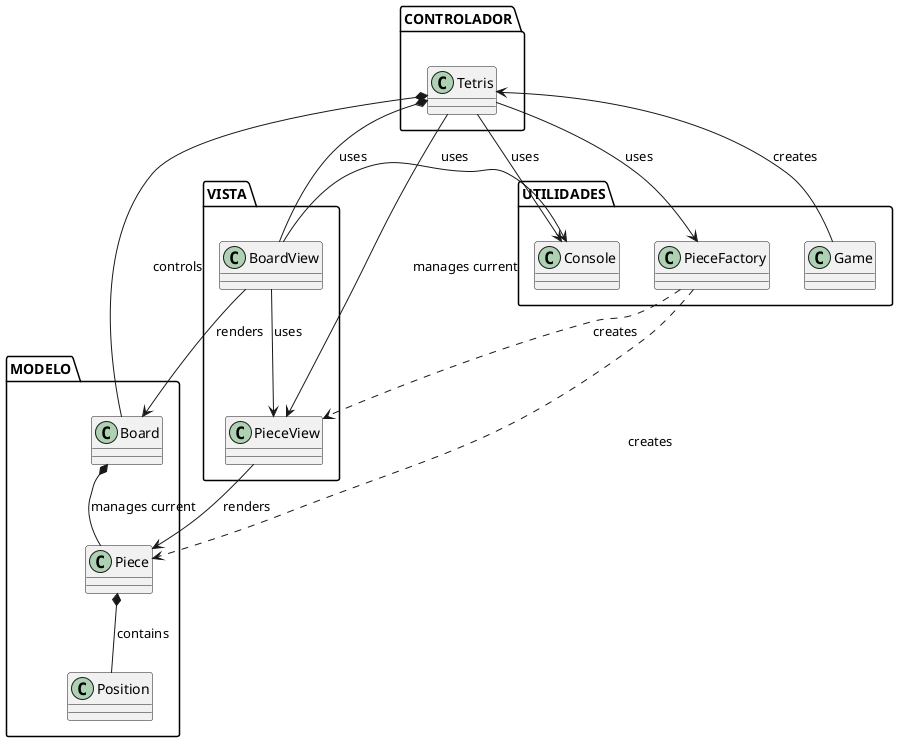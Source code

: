 @startuml

package MODELO as "MODELO" {
    class Board
    class Piece
    class Position
}

package "VISTA" {
    class BoardView
    class PieceView
}

package "CONTROLADOR" {
    class Tetris
}

package "UTILIDADES" {
    class Console
    class PieceFactory
    class Game
}


Game --> Tetris : creates
Tetris *-- Board : controls
Tetris *-- BoardView : uses
Tetris --> PieceView : manages current
Tetris --> Console : uses
Tetris --> PieceFactory : uses

Board *-- Piece : manages current
Piece *-- Position : contains

BoardView --> Console : uses
BoardView --> Board : renders
BoardView --> PieceView : uses
PieceView --> Piece : renders

PieceFactory ..> Piece : creates
PieceFactory ..> PieceView : creates


@enduml